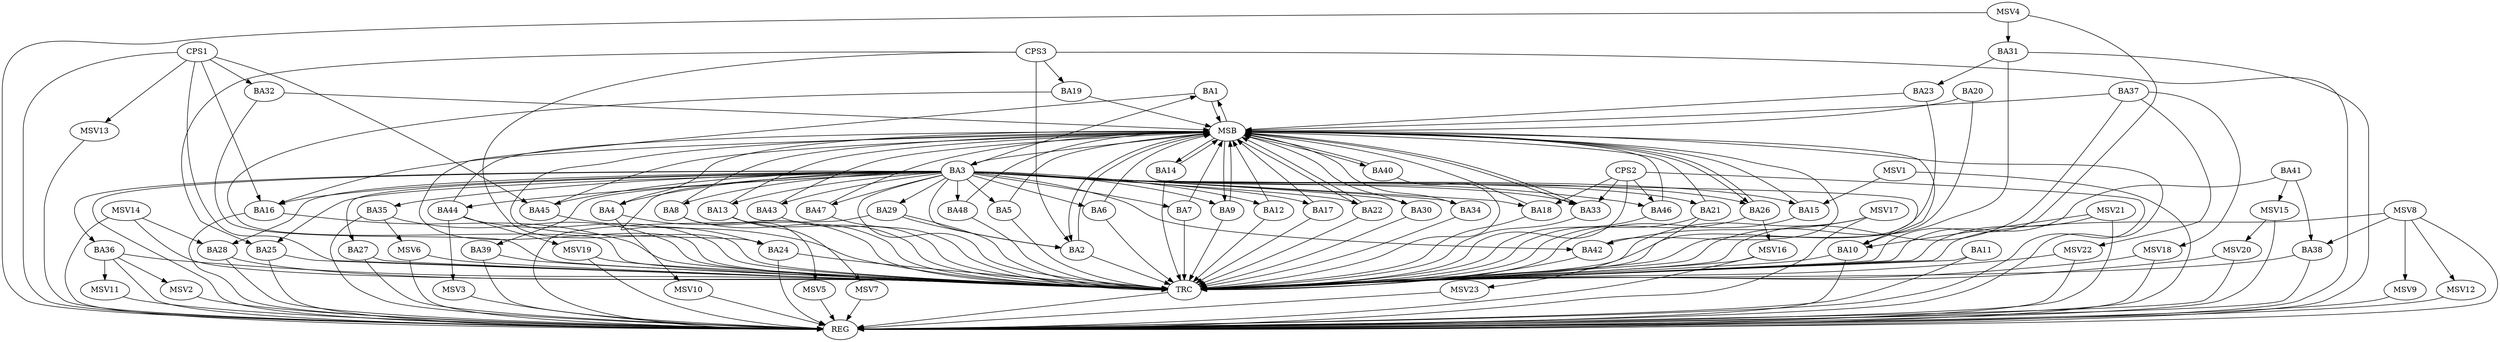 strict digraph G {
  BA1 [ label="BA1" ];
  BA2 [ label="BA2" ];
  BA3 [ label="BA3" ];
  BA4 [ label="BA4" ];
  BA5 [ label="BA5" ];
  BA6 [ label="BA6" ];
  BA7 [ label="BA7" ];
  BA8 [ label="BA8" ];
  BA9 [ label="BA9" ];
  BA10 [ label="BA10" ];
  BA11 [ label="BA11" ];
  BA12 [ label="BA12" ];
  BA13 [ label="BA13" ];
  BA14 [ label="BA14" ];
  BA15 [ label="BA15" ];
  BA16 [ label="BA16" ];
  BA17 [ label="BA17" ];
  BA18 [ label="BA18" ];
  BA19 [ label="BA19" ];
  BA20 [ label="BA20" ];
  BA21 [ label="BA21" ];
  BA22 [ label="BA22" ];
  BA23 [ label="BA23" ];
  BA24 [ label="BA24" ];
  BA25 [ label="BA25" ];
  BA26 [ label="BA26" ];
  BA27 [ label="BA27" ];
  BA28 [ label="BA28" ];
  BA29 [ label="BA29" ];
  BA30 [ label="BA30" ];
  BA31 [ label="BA31" ];
  BA32 [ label="BA32" ];
  BA33 [ label="BA33" ];
  BA34 [ label="BA34" ];
  BA35 [ label="BA35" ];
  BA36 [ label="BA36" ];
  BA37 [ label="BA37" ];
  BA38 [ label="BA38" ];
  BA39 [ label="BA39" ];
  BA40 [ label="BA40" ];
  BA41 [ label="BA41" ];
  BA42 [ label="BA42" ];
  BA43 [ label="BA43" ];
  BA44 [ label="BA44" ];
  BA45 [ label="BA45" ];
  BA46 [ label="BA46" ];
  BA47 [ label="BA47" ];
  BA48 [ label="BA48" ];
  CPS1 [ label="CPS1" ];
  CPS2 [ label="CPS2" ];
  CPS3 [ label="CPS3" ];
  REG [ label="REG" ];
  MSB [ label="MSB" ];
  TRC [ label="TRC" ];
  MSV1 [ label="MSV1" ];
  MSV2 [ label="MSV2" ];
  MSV3 [ label="MSV3" ];
  MSV4 [ label="MSV4" ];
  MSV5 [ label="MSV5" ];
  MSV6 [ label="MSV6" ];
  MSV7 [ label="MSV7" ];
  MSV8 [ label="MSV8" ];
  MSV9 [ label="MSV9" ];
  MSV10 [ label="MSV10" ];
  MSV11 [ label="MSV11" ];
  MSV12 [ label="MSV12" ];
  MSV13 [ label="MSV13" ];
  MSV14 [ label="MSV14" ];
  MSV15 [ label="MSV15" ];
  MSV16 [ label="MSV16" ];
  MSV17 [ label="MSV17" ];
  MSV18 [ label="MSV18" ];
  MSV19 [ label="MSV19" ];
  MSV20 [ label="MSV20" ];
  MSV21 [ label="MSV21" ];
  MSV22 [ label="MSV22" ];
  MSV23 [ label="MSV23" ];
  BA3 -> BA1;
  BA29 -> BA2;
  BA31 -> BA23;
  BA41 -> BA38;
  CPS1 -> BA45;
  CPS1 -> BA16;
  CPS1 -> BA32;
  CPS2 -> BA33;
  CPS2 -> BA18;
  CPS2 -> BA46;
  CPS3 -> BA2;
  CPS3 -> BA25;
  CPS3 -> BA19;
  BA3 -> REG;
  BA10 -> REG;
  BA11 -> REG;
  BA16 -> REG;
  BA24 -> REG;
  BA25 -> REG;
  BA27 -> REG;
  BA28 -> REG;
  BA29 -> REG;
  BA31 -> REG;
  BA35 -> REG;
  BA36 -> REG;
  BA38 -> REG;
  BA39 -> REG;
  CPS1 -> REG;
  CPS2 -> REG;
  CPS3 -> REG;
  BA1 -> MSB;
  MSB -> BA2;
  MSB -> REG;
  BA2 -> MSB;
  MSB -> BA1;
  BA4 -> MSB;
  BA5 -> MSB;
  BA6 -> MSB;
  BA7 -> MSB;
  BA8 -> MSB;
  BA9 -> MSB;
  BA12 -> MSB;
  BA13 -> MSB;
  BA14 -> MSB;
  MSB -> BA3;
  BA15 -> MSB;
  MSB -> BA9;
  BA17 -> MSB;
  BA18 -> MSB;
  BA19 -> MSB;
  MSB -> BA14;
  BA20 -> MSB;
  BA21 -> MSB;
  BA22 -> MSB;
  BA23 -> MSB;
  BA26 -> MSB;
  MSB -> BA10;
  BA30 -> MSB;
  MSB -> BA26;
  BA32 -> MSB;
  BA33 -> MSB;
  MSB -> BA22;
  BA34 -> MSB;
  BA37 -> MSB;
  BA40 -> MSB;
  BA42 -> MSB;
  MSB -> BA24;
  BA43 -> MSB;
  BA44 -> MSB;
  MSB -> BA40;
  BA45 -> MSB;
  BA46 -> MSB;
  BA47 -> MSB;
  MSB -> BA16;
  BA48 -> MSB;
  MSB -> BA33;
  BA1 -> TRC;
  BA2 -> TRC;
  BA3 -> TRC;
  BA4 -> TRC;
  BA5 -> TRC;
  BA6 -> TRC;
  BA7 -> TRC;
  BA8 -> TRC;
  BA9 -> TRC;
  BA10 -> TRC;
  BA11 -> TRC;
  BA12 -> TRC;
  BA13 -> TRC;
  BA14 -> TRC;
  BA15 -> TRC;
  BA16 -> TRC;
  BA17 -> TRC;
  BA18 -> TRC;
  BA19 -> TRC;
  BA20 -> TRC;
  BA21 -> TRC;
  BA22 -> TRC;
  BA23 -> TRC;
  BA24 -> TRC;
  BA25 -> TRC;
  BA26 -> TRC;
  BA27 -> TRC;
  BA28 -> TRC;
  BA29 -> TRC;
  BA30 -> TRC;
  BA31 -> TRC;
  BA32 -> TRC;
  BA33 -> TRC;
  BA34 -> TRC;
  BA35 -> TRC;
  BA36 -> TRC;
  BA37 -> TRC;
  BA38 -> TRC;
  BA39 -> TRC;
  BA40 -> TRC;
  BA41 -> TRC;
  BA42 -> TRC;
  BA43 -> TRC;
  BA44 -> TRC;
  BA45 -> TRC;
  BA46 -> TRC;
  BA47 -> TRC;
  BA48 -> TRC;
  CPS1 -> TRC;
  CPS2 -> TRC;
  CPS3 -> TRC;
  TRC -> REG;
  BA3 -> BA48;
  BA3 -> BA16;
  BA3 -> BA7;
  BA3 -> BA22;
  BA3 -> BA33;
  BA3 -> BA2;
  BA3 -> BA17;
  BA3 -> BA47;
  BA3 -> BA6;
  BA3 -> BA12;
  BA3 -> BA46;
  BA3 -> BA24;
  BA3 -> BA21;
  BA3 -> BA4;
  BA3 -> BA29;
  BA3 -> BA5;
  BA3 -> BA36;
  BA3 -> BA39;
  BA3 -> BA28;
  BA3 -> BA27;
  BA3 -> BA18;
  BA3 -> BA35;
  BA3 -> BA13;
  BA3 -> BA30;
  BA3 -> BA26;
  BA3 -> BA45;
  BA3 -> BA34;
  BA3 -> BA8;
  BA3 -> BA15;
  BA3 -> BA43;
  BA3 -> BA9;
  BA3 -> BA44;
  BA3 -> BA42;
  BA3 -> BA25;
  BA3 -> BA10;
  MSV1 -> BA15;
  MSV1 -> REG;
  BA36 -> MSV2;
  MSV2 -> REG;
  BA44 -> MSV3;
  MSV3 -> REG;
  MSV4 -> BA31;
  MSV4 -> REG;
  MSV4 -> TRC;
  BA8 -> MSV5;
  MSV5 -> REG;
  BA35 -> MSV6;
  MSV6 -> REG;
  MSV6 -> TRC;
  BA13 -> MSV7;
  MSV7 -> REG;
  MSV8 -> BA38;
  MSV8 -> REG;
  MSV8 -> TRC;
  MSV8 -> MSV9;
  MSV9 -> REG;
  BA4 -> MSV10;
  MSV10 -> REG;
  BA36 -> MSV11;
  MSV11 -> REG;
  MSV8 -> MSV12;
  MSV12 -> REG;
  CPS1 -> MSV13;
  MSV13 -> REG;
  MSV14 -> BA28;
  MSV14 -> REG;
  MSV14 -> TRC;
  BA41 -> MSV15;
  MSV15 -> REG;
  BA26 -> MSV16;
  MSV16 -> REG;
  MSV16 -> TRC;
  MSV17 -> BA42;
  MSV17 -> REG;
  MSV17 -> TRC;
  BA37 -> MSV18;
  MSV18 -> REG;
  MSV18 -> TRC;
  BA44 -> MSV19;
  MSV19 -> REG;
  MSV19 -> TRC;
  MSV15 -> MSV20;
  MSV20 -> REG;
  MSV20 -> TRC;
  MSV21 -> BA10;
  MSV21 -> REG;
  MSV21 -> TRC;
  BA37 -> MSV22;
  MSV22 -> REG;
  MSV22 -> TRC;
  BA21 -> MSV23;
  MSV23 -> REG;
}
